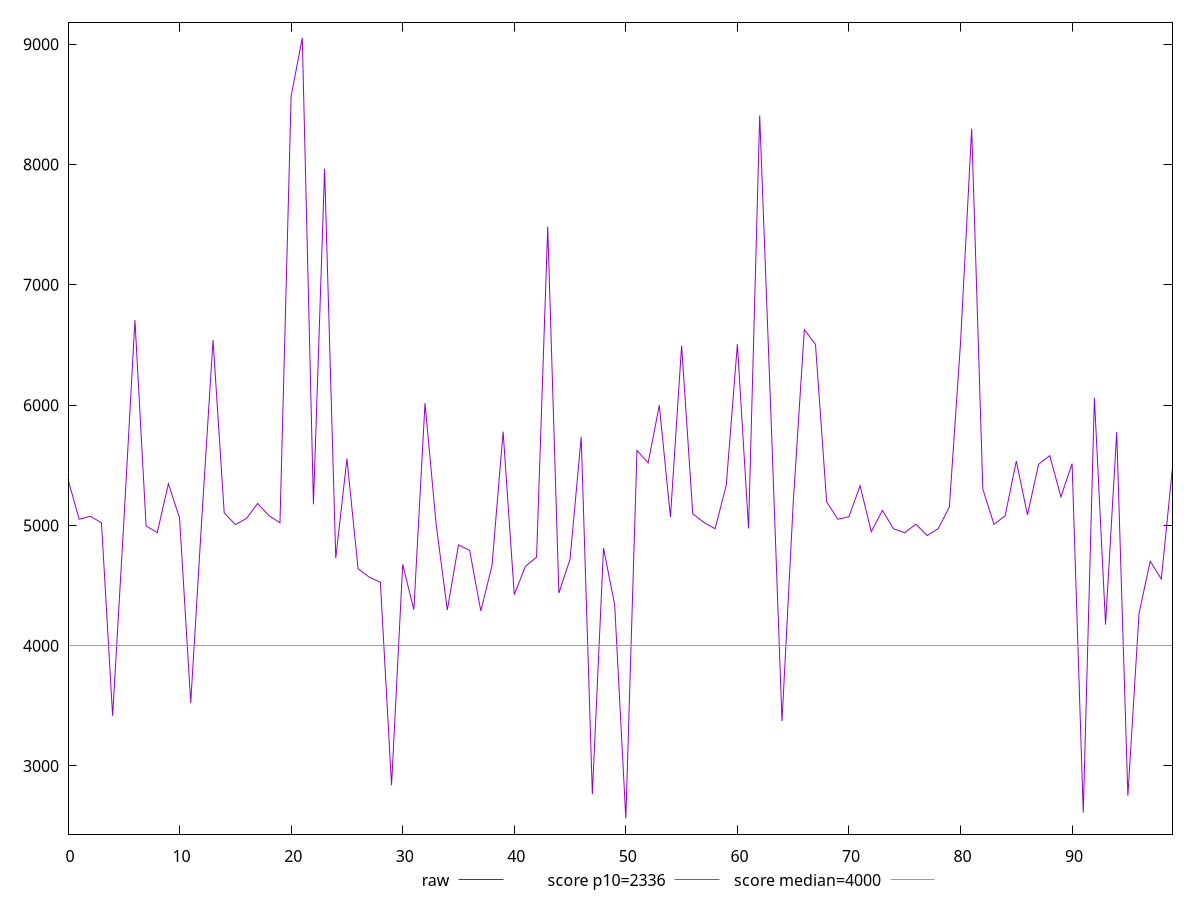 reset

$raw <<EOF
0 5382.8275
1 5051.240000000001
2 5076.581999999999
3 5021.851
4 3417.1624999999995
5 5022.489999999999
6 6706.344499999997
7 4995.700999999999
8 4940.4095
9 5345.710499999999
10 5061.598
11 3524.8045
12 5070.349
13 6541.002
14 5104.646000000001
15 5007.235499999999
16 5058.1935
17 5182.915
18 5081.7835
19 5021.6235
20 8569.27
21 9053.249
22 5175.817499999999
23 7966.154
24 4727.409
25 5554.8015
26 4640.605500000001
27 4569.818499999999
28 4526.9220000000005
29 2839.1094999999996
30 4675.557
31 4298.899
32 6016.32
33 5007.061
34 4297.406000000001
35 4838.2455
36 4792.865000000001
37 4289.540499999999
38 4662.021000000001
39 5779.211999999998
40 4424.7375
41 4659.275
42 4736.465
43 7482.983999999999
44 4437.6005000000005
45 4719.166499999999
46 5735.801500000001
47 2765.576
48 4811.5085
49 4340.652999999999
50 2563.0675
51 5623.451999999999
52 5519.285
53 5998.8009999999995
54 5070.2525000000005
55 6495.544500000001
56 5096.9545
57 5024.5325
58 4972.605
59 5332.6
60 6507.0650000000005
61 4974.199
62 8408.553499999998
63 5934.7445
64 3373.0235
65 5181.047500000001
66 6628.349499999999
67 6504.731000000001
68 5195.6615
69 5051.2285
70 5072.196499999999
71 5330.1685
72 4947.3015
73 5125.0075
74 4971.657500000001
75 4939.472
76 5010.454
77 4915.885
78 4973.8855
79 5152.9195
80 6516.960499999999
81 8298.408499999998
82 5300.2855
83 5009.11
84 5080.388499999999
85 5534.946000000001
86 5087.817000000001
87 5508.609
88 5580.021500000001
89 5237.811
90 5513.4925
91 2612.355
92 6059.620000000001
93 4175.1404999999995
94 5776.924999999999
95 2752.7935
96 4267.219
97 4702.1295
98 4554.228500000001
99 5482.365499999999
EOF

set key outside below
set xrange [0:99]
set yrange [2433.26387:9183.05263]
set trange [2433.26387:9183.05263]
set terminal svg size 640, 500 enhanced background rgb 'white'
set output "reprap/first-meaningful-paint/samples/pages+cached+noexternal+nomedia/raw/values.svg"

plot $raw title "raw" with line, \
     2336 title "score p10=2336", \
     4000 title "score median=4000"

reset
